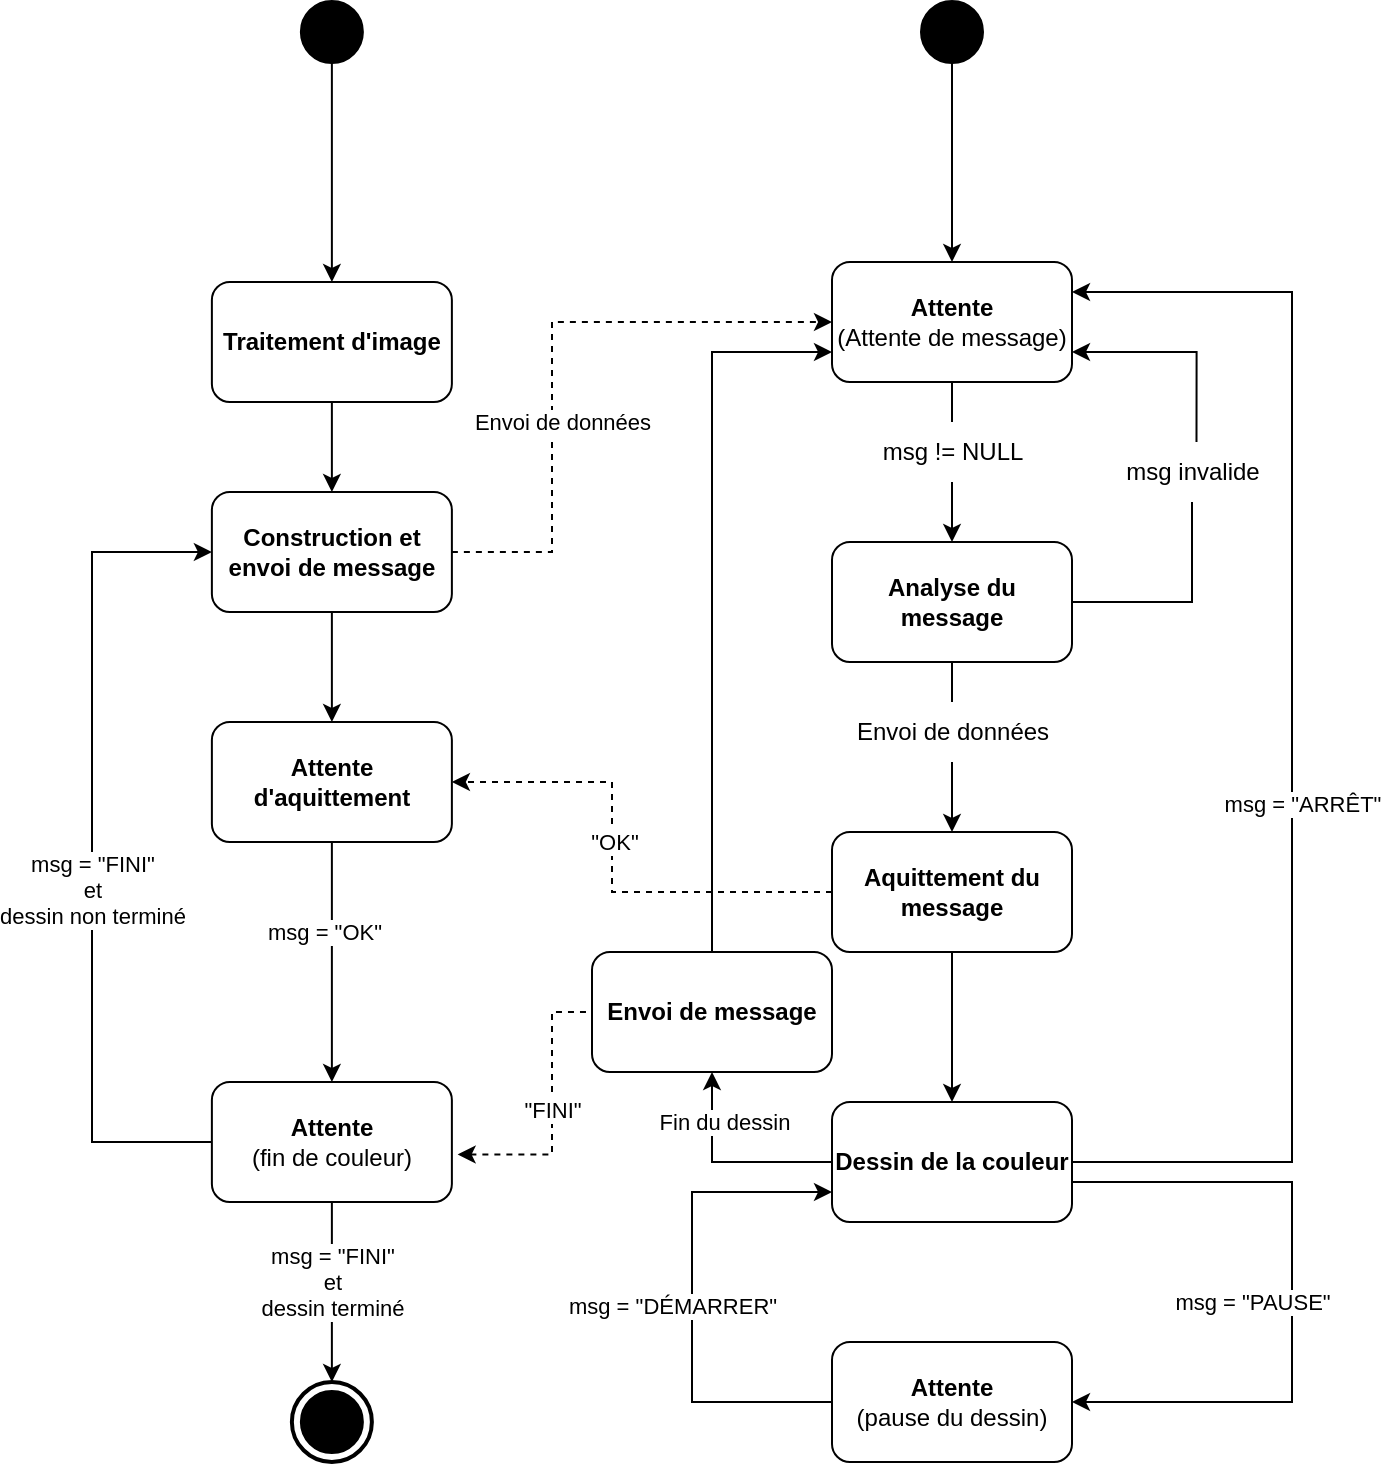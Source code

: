 <mxfile version="20.8.23" type="device"><diagram name="Page-1" id="2YBvvXClWsGukQMizWep"><mxGraphModel dx="1235" dy="748" grid="1" gridSize="10" guides="1" tooltips="1" connect="1" arrows="1" fold="1" page="1" pageScale="1" pageWidth="850" pageHeight="1100" math="0" shadow="0"><root><mxCell id="0"/><mxCell id="1" parent="0"/><mxCell id="V_AHw_hozUwFYlS9-IeT-14" value="" style="edgeStyle=orthogonalEdgeStyle;rounded=0;orthogonalLoop=1;jettySize=auto;html=1;startArrow=none;" parent="1" source="V_AHw_hozUwFYlS9-IeT-20" target="V_AHw_hozUwFYlS9-IeT-2" edge="1"><mxGeometry relative="1" as="geometry"/></mxCell><mxCell id="V_AHw_hozUwFYlS9-IeT-83" style="edgeStyle=orthogonalEdgeStyle;rounded=0;orthogonalLoop=1;jettySize=auto;html=1;exitX=1;exitY=0.5;exitDx=0;exitDy=0;entryX=1;entryY=0.25;entryDx=0;entryDy=0;" parent="1" source="V_AHw_hozUwFYlS9-IeT-12" target="V_AHw_hozUwFYlS9-IeT-1" edge="1"><mxGeometry relative="1" as="geometry"><Array as="points"><mxPoint x="790" y="590"/><mxPoint x="790" y="155"/></Array><mxPoint x="675" y="785" as="sourcePoint"/><mxPoint x="690" y="360" as="targetPoint"/></mxGeometry></mxCell><mxCell id="V_AHw_hozUwFYlS9-IeT-84" value="msg = &quot;ARRÊT&quot;" style="edgeLabel;html=1;align=center;verticalAlign=middle;resizable=0;points=[];" parent="V_AHw_hozUwFYlS9-IeT-83" vertex="1" connectable="0"><mxGeometry x="0.296" y="1" relative="1" as="geometry"><mxPoint x="6" y="135" as="offset"/></mxGeometry></mxCell><mxCell id="V_AHw_hozUwFYlS9-IeT-1" value="&lt;b&gt;Attente&lt;/b&gt;&lt;br&gt;(Attente de message)" style="rounded=1;whiteSpace=wrap;html=1;" parent="1" vertex="1"><mxGeometry x="560" y="140" width="120" height="60" as="geometry"/></mxCell><mxCell id="V_AHw_hozUwFYlS9-IeT-15" value="" style="edgeStyle=orthogonalEdgeStyle;rounded=0;orthogonalLoop=1;jettySize=auto;html=1;startArrow=none;" parent="1" source="V_AHw_hozUwFYlS9-IeT-34" target="V_AHw_hozUwFYlS9-IeT-4" edge="1"><mxGeometry relative="1" as="geometry"/></mxCell><mxCell id="BP4TXceYzEhPKBodo_WS-24" value="" style="edgeStyle=orthogonalEdgeStyle;rounded=0;orthogonalLoop=1;jettySize=auto;html=1;startArrow=none;startFill=0;endArrow=none;endFill=0;" edge="1" parent="1" source="V_AHw_hozUwFYlS9-IeT-2" target="V_AHw_hozUwFYlS9-IeT-34"><mxGeometry relative="1" as="geometry"/></mxCell><mxCell id="V_AHw_hozUwFYlS9-IeT-2" value="&lt;b&gt;Analyse du message&lt;/b&gt;" style="rounded=1;whiteSpace=wrap;html=1;" parent="1" vertex="1"><mxGeometry x="560" y="280" width="120" height="60" as="geometry"/></mxCell><mxCell id="V_AHw_hozUwFYlS9-IeT-16" value="" style="edgeStyle=orthogonalEdgeStyle;rounded=0;orthogonalLoop=1;jettySize=auto;html=1;" parent="1" source="V_AHw_hozUwFYlS9-IeT-4" target="V_AHw_hozUwFYlS9-IeT-12" edge="1"><mxGeometry relative="1" as="geometry"/></mxCell><mxCell id="BP4TXceYzEhPKBodo_WS-13" style="edgeStyle=orthogonalEdgeStyle;rounded=0;orthogonalLoop=1;jettySize=auto;html=1;endArrow=classic;endFill=1;dashed=1;entryX=1;entryY=0.5;entryDx=0;entryDy=0;" edge="1" parent="1" source="V_AHw_hozUwFYlS9-IeT-4" target="BP4TXceYzEhPKBodo_WS-27"><mxGeometry relative="1" as="geometry"><mxPoint x="350" y="500" as="targetPoint"/><Array as="points"><mxPoint x="450" y="455"/><mxPoint x="450" y="400"/></Array></mxGeometry></mxCell><mxCell id="BP4TXceYzEhPKBodo_WS-14" value="&quot;OK&quot;" style="edgeLabel;html=1;align=center;verticalAlign=middle;resizable=0;points=[];" vertex="1" connectable="0" parent="BP4TXceYzEhPKBodo_WS-13"><mxGeometry x="-0.506" y="-2" relative="1" as="geometry"><mxPoint x="-49" y="-23" as="offset"/></mxGeometry></mxCell><mxCell id="V_AHw_hozUwFYlS9-IeT-4" value="&lt;b&gt;Aquittement du message&lt;/b&gt;" style="rounded=1;whiteSpace=wrap;html=1;" parent="1" vertex="1"><mxGeometry x="560" y="425" width="120" height="60" as="geometry"/></mxCell><mxCell id="V_AHw_hozUwFYlS9-IeT-7" value="" style="group" parent="1" vertex="1" connectable="0"><mxGeometry x="289.94" y="700" width="40" height="40" as="geometry"/></mxCell><mxCell id="V_AHw_hozUwFYlS9-IeT-6" value="" style="strokeWidth=2;html=1;shape=mxgraph.flowchart.start_2;whiteSpace=wrap;" parent="V_AHw_hozUwFYlS9-IeT-7" vertex="1"><mxGeometry width="40" height="40" as="geometry"/></mxCell><mxCell id="V_AHw_hozUwFYlS9-IeT-5" value="" style="strokeWidth=2;html=1;shape=mxgraph.flowchart.start_2;whiteSpace=wrap;fillColor=#000000;" parent="V_AHw_hozUwFYlS9-IeT-7" vertex="1"><mxGeometry x="5" y="5" width="30" height="30" as="geometry"/></mxCell><mxCell id="V_AHw_hozUwFYlS9-IeT-11" value="" style="edgeStyle=orthogonalEdgeStyle;rounded=0;orthogonalLoop=1;jettySize=auto;html=1;entryX=0.5;entryY=0;entryDx=0;entryDy=0;" parent="1" source="V_AHw_hozUwFYlS9-IeT-10" target="V_AHw_hozUwFYlS9-IeT-1" edge="1"><mxGeometry relative="1" as="geometry"><mxPoint x="620" y="120" as="targetPoint"/></mxGeometry></mxCell><mxCell id="V_AHw_hozUwFYlS9-IeT-10" value="" style="strokeWidth=2;html=1;shape=mxgraph.flowchart.start_2;whiteSpace=wrap;fillColor=#000000;" parent="1" vertex="1"><mxGeometry x="605" y="10" width="30" height="30" as="geometry"/></mxCell><mxCell id="V_AHw_hozUwFYlS9-IeT-37" style="edgeStyle=orthogonalEdgeStyle;rounded=0;orthogonalLoop=1;jettySize=auto;html=1;exitX=0;exitY=0.5;exitDx=0;exitDy=0;entryX=0.5;entryY=1;entryDx=0;entryDy=0;" parent="1" source="V_AHw_hozUwFYlS9-IeT-12" target="V_AHw_hozUwFYlS9-IeT-36" edge="1"><mxGeometry relative="1" as="geometry"><Array as="points"><mxPoint x="500" y="590"/></Array></mxGeometry></mxCell><mxCell id="BP4TXceYzEhPKBodo_WS-8" value="Fin du dessin" style="edgeLabel;html=1;align=center;verticalAlign=middle;resizable=0;points=[];" vertex="1" connectable="0" parent="V_AHw_hozUwFYlS9-IeT-37"><mxGeometry x="0.02" y="-1" relative="1" as="geometry"><mxPoint x="-1" y="-19" as="offset"/></mxGeometry></mxCell><mxCell id="V_AHw_hozUwFYlS9-IeT-12" value="&lt;b&gt;Dessin de la couleur&lt;/b&gt;" style="rounded=1;whiteSpace=wrap;html=1;" parent="1" vertex="1"><mxGeometry x="560" y="560" width="120" height="60" as="geometry"/></mxCell><mxCell id="V_AHw_hozUwFYlS9-IeT-20" value="msg != NULL" style="text;html=1;resizable=0;autosize=1;align=center;verticalAlign=middle;points=[];fillColor=none;strokeColor=none;rounded=0;" parent="1" vertex="1"><mxGeometry x="575" y="220" width="90" height="30" as="geometry"/></mxCell><mxCell id="V_AHw_hozUwFYlS9-IeT-21" value="" style="edgeStyle=orthogonalEdgeStyle;rounded=0;orthogonalLoop=1;jettySize=auto;html=1;endArrow=none;" parent="1" source="V_AHw_hozUwFYlS9-IeT-1" target="V_AHw_hozUwFYlS9-IeT-20" edge="1"><mxGeometry relative="1" as="geometry"><mxPoint x="620" y="200" as="sourcePoint"/><mxPoint x="620" y="280" as="targetPoint"/></mxGeometry></mxCell><mxCell id="V_AHw_hozUwFYlS9-IeT-30" style="edgeStyle=orthogonalEdgeStyle;rounded=0;orthogonalLoop=1;jettySize=auto;html=1;entryX=1;entryY=0.75;entryDx=0;entryDy=0;exitX=0.525;exitY=0;exitDx=0;exitDy=0;exitPerimeter=0;" parent="1" source="V_AHw_hozUwFYlS9-IeT-25" target="V_AHw_hozUwFYlS9-IeT-1" edge="1"><mxGeometry relative="1" as="geometry"/></mxCell><mxCell id="V_AHw_hozUwFYlS9-IeT-25" value="msg invalide" style="text;html=1;resizable=0;autosize=1;align=center;verticalAlign=middle;points=[];fillColor=none;strokeColor=none;rounded=0;" parent="1" vertex="1"><mxGeometry x="695" y="230" width="90" height="30" as="geometry"/></mxCell><mxCell id="V_AHw_hozUwFYlS9-IeT-32" value="" style="endArrow=none;html=1;rounded=0;entryX=1;entryY=0.5;entryDx=0;entryDy=0;" parent="1" source="V_AHw_hozUwFYlS9-IeT-25" target="V_AHw_hozUwFYlS9-IeT-2" edge="1"><mxGeometry width="50" height="50" relative="1" as="geometry"><mxPoint x="740" y="270" as="sourcePoint"/><mxPoint x="420" y="270" as="targetPoint"/><Array as="points"><mxPoint x="740" y="310"/></Array></mxGeometry></mxCell><mxCell id="V_AHw_hozUwFYlS9-IeT-34" value="Envoi de données" style="text;html=1;resizable=0;autosize=1;align=center;verticalAlign=middle;points=[];fillColor=none;strokeColor=none;rounded=0;" parent="1" vertex="1"><mxGeometry x="560" y="360" width="120" height="30" as="geometry"/></mxCell><mxCell id="V_AHw_hozUwFYlS9-IeT-38" style="edgeStyle=orthogonalEdgeStyle;rounded=0;orthogonalLoop=1;jettySize=auto;html=1;exitX=0.5;exitY=0;exitDx=0;exitDy=0;entryX=0;entryY=0.75;entryDx=0;entryDy=0;" parent="1" source="V_AHw_hozUwFYlS9-IeT-36" target="V_AHw_hozUwFYlS9-IeT-1" edge="1"><mxGeometry relative="1" as="geometry"/></mxCell><mxCell id="V_AHw_hozUwFYlS9-IeT-36" value="&lt;b&gt;Envoi de message&lt;/b&gt;" style="rounded=1;whiteSpace=wrap;html=1;fillColor=#FFFFFF;" parent="1" vertex="1"><mxGeometry x="440" y="485" width="120" height="60" as="geometry"/></mxCell><mxCell id="BP4TXceYzEhPKBodo_WS-18" value="" style="edgeStyle=orthogonalEdgeStyle;rounded=0;orthogonalLoop=1;jettySize=auto;html=1;dashed=1;endArrow=none;endFill=0;exitX=1.024;exitY=0.604;exitDx=0;exitDy=0;exitPerimeter=0;startArrow=classic;startFill=1;entryX=0;entryY=0.5;entryDx=0;entryDy=0;" edge="1" parent="1" source="V_AHw_hozUwFYlS9-IeT-48" target="V_AHw_hozUwFYlS9-IeT-36"><mxGeometry relative="1" as="geometry"><mxPoint x="350" y="445" as="sourcePoint"/><Array as="points"><mxPoint x="420" y="586"/><mxPoint x="420" y="515"/></Array></mxGeometry></mxCell><mxCell id="BP4TXceYzEhPKBodo_WS-20" value="&quot;FINI&quot;" style="edgeLabel;html=1;align=center;verticalAlign=middle;resizable=0;points=[];" vertex="1" connectable="0" parent="BP4TXceYzEhPKBodo_WS-18"><mxGeometry x="0.011" relative="1" as="geometry"><mxPoint as="offset"/></mxGeometry></mxCell><mxCell id="V_AHw_hozUwFYlS9-IeT-42" value="" style="strokeWidth=2;html=1;shape=mxgraph.flowchart.start_2;whiteSpace=wrap;fillColor=#000000;" parent="1" vertex="1"><mxGeometry x="294.94" y="10" width="30" height="30" as="geometry"/></mxCell><mxCell id="V_AHw_hozUwFYlS9-IeT-51" style="edgeStyle=orthogonalEdgeStyle;rounded=0;orthogonalLoop=1;jettySize=auto;html=1;exitX=0.5;exitY=1;exitDx=0;exitDy=0;exitPerimeter=0;" parent="1" source="V_AHw_hozUwFYlS9-IeT-42" target="V_AHw_hozUwFYlS9-IeT-46" edge="1"><mxGeometry relative="1" as="geometry"><mxPoint x="309.94" y="190" as="sourcePoint"/></mxGeometry></mxCell><mxCell id="V_AHw_hozUwFYlS9-IeT-57" style="edgeStyle=orthogonalEdgeStyle;rounded=0;orthogonalLoop=1;jettySize=auto;html=1;entryX=0.5;entryY=0;entryDx=0;entryDy=0;" parent="1" source="V_AHw_hozUwFYlS9-IeT-46" target="V_AHw_hozUwFYlS9-IeT-49" edge="1"><mxGeometry relative="1" as="geometry"/></mxCell><mxCell id="V_AHw_hozUwFYlS9-IeT-46" value="&lt;b&gt;Traitement d'image&lt;/b&gt;" style="rounded=1;whiteSpace=wrap;html=1;fillColor=#FFFFFF;" parent="1" vertex="1"><mxGeometry x="249.94" y="150" width="120" height="60" as="geometry"/></mxCell><mxCell id="V_AHw_hozUwFYlS9-IeT-60" style="edgeStyle=orthogonalEdgeStyle;rounded=0;orthogonalLoop=1;jettySize=auto;html=1;entryX=0;entryY=0.5;entryDx=0;entryDy=0;" parent="1" source="V_AHw_hozUwFYlS9-IeT-48" target="V_AHw_hozUwFYlS9-IeT-49" edge="1"><mxGeometry relative="1" as="geometry"><Array as="points"><mxPoint x="190" y="580"/><mxPoint x="190" y="285"/></Array></mxGeometry></mxCell><mxCell id="V_AHw_hozUwFYlS9-IeT-62" value="msg = &quot;FINI&quot; &lt;br&gt;et &lt;br&gt;dessin non terminé" style="edgeLabel;html=1;align=center;verticalAlign=middle;resizable=0;points=[];" parent="V_AHw_hozUwFYlS9-IeT-60" vertex="1" connectable="0"><mxGeometry x="-0.218" y="-4" relative="1" as="geometry"><mxPoint x="-4" y="-24" as="offset"/></mxGeometry></mxCell><mxCell id="BP4TXceYzEhPKBodo_WS-31" style="edgeStyle=orthogonalEdgeStyle;rounded=0;orthogonalLoop=1;jettySize=auto;html=1;entryX=0.5;entryY=0;entryDx=0;entryDy=0;startArrow=none;startFill=0;endArrow=classic;endFill=1;entryPerimeter=0;" edge="1" parent="1" source="V_AHw_hozUwFYlS9-IeT-48" target="V_AHw_hozUwFYlS9-IeT-6"><mxGeometry relative="1" as="geometry"><mxPoint x="309.94" y="690" as="targetPoint"/></mxGeometry></mxCell><mxCell id="BP4TXceYzEhPKBodo_WS-33" value="msg = &quot;FINI&quot;&lt;br style=&quot;border-color: var(--border-color);&quot;&gt;et&lt;br style=&quot;border-color: var(--border-color);&quot;&gt;dessin terminé" style="edgeLabel;html=1;align=center;verticalAlign=middle;resizable=0;points=[];" vertex="1" connectable="0" parent="BP4TXceYzEhPKBodo_WS-31"><mxGeometry x="0.133" y="3" relative="1" as="geometry"><mxPoint x="-3" y="-11" as="offset"/></mxGeometry></mxCell><mxCell id="V_AHw_hozUwFYlS9-IeT-48" value="&lt;b&gt;Attente &lt;br&gt;&lt;/b&gt;(fin de couleur)" style="rounded=1;whiteSpace=wrap;html=1;fillColor=#FFFFFF;" parent="1" vertex="1"><mxGeometry x="249.94" y="550" width="120" height="60" as="geometry"/></mxCell><mxCell id="BP4TXceYzEhPKBodo_WS-25" style="edgeStyle=orthogonalEdgeStyle;rounded=0;orthogonalLoop=1;jettySize=auto;html=1;entryX=0;entryY=0.5;entryDx=0;entryDy=0;dashed=1;startArrow=none;startFill=0;endArrow=classic;endFill=1;" edge="1" parent="1" source="V_AHw_hozUwFYlS9-IeT-49" target="V_AHw_hozUwFYlS9-IeT-1"><mxGeometry relative="1" as="geometry"><Array as="points"><mxPoint x="420" y="285"/><mxPoint x="420" y="170"/></Array></mxGeometry></mxCell><mxCell id="BP4TXceYzEhPKBodo_WS-26" value="Envoi de données" style="edgeLabel;html=1;align=center;verticalAlign=middle;resizable=0;points=[];" vertex="1" connectable="0" parent="BP4TXceYzEhPKBodo_WS-25"><mxGeometry x="-0.258" y="4" relative="1" as="geometry"><mxPoint x="9" y="-2" as="offset"/></mxGeometry></mxCell><mxCell id="BP4TXceYzEhPKBodo_WS-28" value="" style="edgeStyle=orthogonalEdgeStyle;rounded=0;orthogonalLoop=1;jettySize=auto;html=1;startArrow=none;startFill=0;endArrow=classic;endFill=1;" edge="1" parent="1" source="V_AHw_hozUwFYlS9-IeT-49" target="BP4TXceYzEhPKBodo_WS-27"><mxGeometry relative="1" as="geometry"/></mxCell><mxCell id="V_AHw_hozUwFYlS9-IeT-49" value="&lt;b&gt;Construction et envoi de message&lt;/b&gt;" style="rounded=1;whiteSpace=wrap;html=1;fillColor=#FFFFFF;" parent="1" vertex="1"><mxGeometry x="249.94" y="255" width="120" height="60" as="geometry"/></mxCell><mxCell id="BP4TXceYzEhPKBodo_WS-5" style="edgeStyle=orthogonalEdgeStyle;rounded=0;orthogonalLoop=1;jettySize=auto;html=1;entryX=0;entryY=0.75;entryDx=0;entryDy=0;endArrow=classic;endFill=1;" edge="1" parent="1" source="BP4TXceYzEhPKBodo_WS-2" target="V_AHw_hozUwFYlS9-IeT-12"><mxGeometry relative="1" as="geometry"><Array as="points"><mxPoint x="490" y="710"/><mxPoint x="490" y="605"/></Array></mxGeometry></mxCell><mxCell id="BP4TXceYzEhPKBodo_WS-7" value="msg = &quot;DÉMARRER&quot;" style="edgeLabel;html=1;align=center;verticalAlign=middle;resizable=0;points=[];" vertex="1" connectable="0" parent="BP4TXceYzEhPKBodo_WS-5"><mxGeometry x="-0.173" y="1" relative="1" as="geometry"><mxPoint x="-9" y="-17" as="offset"/></mxGeometry></mxCell><mxCell id="BP4TXceYzEhPKBodo_WS-2" value="&lt;b&gt;Attente &lt;/b&gt;&lt;br&gt;(pause du dessin)" style="rounded=1;whiteSpace=wrap;html=1;" vertex="1" parent="1"><mxGeometry x="560" y="680" width="120" height="60" as="geometry"/></mxCell><mxCell id="BP4TXceYzEhPKBodo_WS-3" style="edgeStyle=orthogonalEdgeStyle;rounded=0;orthogonalLoop=1;jettySize=auto;html=1;exitX=1;exitY=0.75;exitDx=0;exitDy=0;entryX=1;entryY=0.5;entryDx=0;entryDy=0;" edge="1" parent="1" source="V_AHw_hozUwFYlS9-IeT-12" target="BP4TXceYzEhPKBodo_WS-2"><mxGeometry relative="1" as="geometry"><Array as="points"><mxPoint x="680" y="600"/><mxPoint x="790" y="600"/><mxPoint x="790" y="710"/></Array><mxPoint x="690" y="600" as="sourcePoint"/><mxPoint x="690" y="165" as="targetPoint"/></mxGeometry></mxCell><mxCell id="BP4TXceYzEhPKBodo_WS-4" value="msg = &quot;PAUSE&quot;" style="edgeLabel;html=1;align=center;verticalAlign=middle;resizable=0;points=[];rotation=0;" vertex="1" connectable="0" parent="BP4TXceYzEhPKBodo_WS-3"><mxGeometry x="0.296" y="1" relative="1" as="geometry"><mxPoint x="-21" y="-42" as="offset"/></mxGeometry></mxCell><mxCell id="BP4TXceYzEhPKBodo_WS-29" style="edgeStyle=orthogonalEdgeStyle;rounded=0;orthogonalLoop=1;jettySize=auto;html=1;entryX=0.5;entryY=0;entryDx=0;entryDy=0;startArrow=none;startFill=0;endArrow=classic;endFill=1;" edge="1" parent="1" source="BP4TXceYzEhPKBodo_WS-27" target="V_AHw_hozUwFYlS9-IeT-48"><mxGeometry relative="1" as="geometry"/></mxCell><mxCell id="BP4TXceYzEhPKBodo_WS-30" value="msg = &quot;OK&quot;" style="edgeLabel;html=1;align=center;verticalAlign=middle;resizable=0;points=[];" vertex="1" connectable="0" parent="BP4TXceYzEhPKBodo_WS-29"><mxGeometry x="-0.261" y="-4" relative="1" as="geometry"><mxPoint as="offset"/></mxGeometry></mxCell><mxCell id="BP4TXceYzEhPKBodo_WS-27" value="&lt;b&gt;Attente d'aquittement&lt;/b&gt;" style="rounded=1;whiteSpace=wrap;html=1;" vertex="1" parent="1"><mxGeometry x="249.94" y="370" width="120" height="60" as="geometry"/></mxCell></root></mxGraphModel></diagram></mxfile>